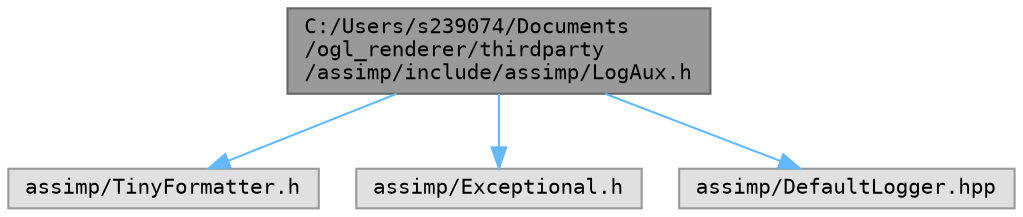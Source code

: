 digraph "C:/Users/s239074/Documents/ogl_renderer/thirdparty/assimp/include/assimp/LogAux.h"
{
 // LATEX_PDF_SIZE
  bgcolor="transparent";
  edge [fontname=Terminal,fontsize=10,labelfontname=Helvetica,labelfontsize=10];
  node [fontname=Terminal,fontsize=10,shape=box,height=0.2,width=0.4];
  Node1 [label="C:/Users/s239074/Documents\l/ogl_renderer/thirdparty\l/assimp/include/assimp/LogAux.h",height=0.2,width=0.4,color="gray40", fillcolor="grey60", style="filled", fontcolor="black",tooltip="Common logging usage patterns for importer implementations."];
  Node1 -> Node2 [color="steelblue1",style="solid"];
  Node2 [label="assimp/TinyFormatter.h",height=0.2,width=0.4,color="grey60", fillcolor="#E0E0E0", style="filled",tooltip=" "];
  Node1 -> Node3 [color="steelblue1",style="solid"];
  Node3 [label="assimp/Exceptional.h",height=0.2,width=0.4,color="grey60", fillcolor="#E0E0E0", style="filled",tooltip=" "];
  Node1 -> Node4 [color="steelblue1",style="solid"];
  Node4 [label="assimp/DefaultLogger.hpp",height=0.2,width=0.4,color="grey60", fillcolor="#E0E0E0", style="filled",tooltip=" "];
}
